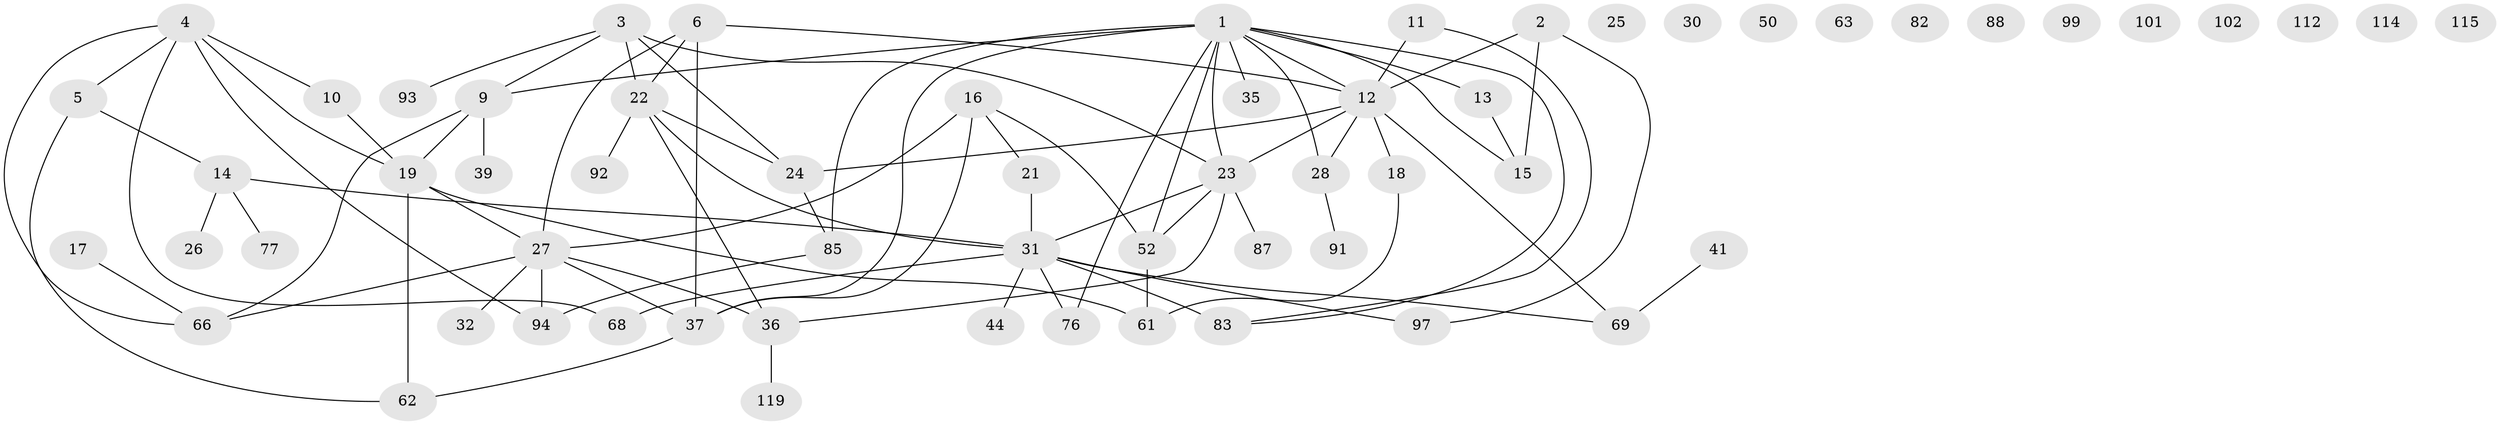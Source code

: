 // original degree distribution, {4: 0.13008130081300814, 3: 0.3170731707317073, 1: 0.21138211382113822, 5: 0.07317073170731707, 2: 0.16260162601626016, 6: 0.016260162601626018, 0: 0.08943089430894309}
// Generated by graph-tools (version 1.1) at 2025/13/03/09/25 04:13:12]
// undirected, 61 vertices, 83 edges
graph export_dot {
graph [start="1"]
  node [color=gray90,style=filled];
  1 [super="+65+8"];
  2 [super="+7+56"];
  3 [super="+57+98"];
  4 [super="+34+48+90"];
  5;
  6 [super="+47"];
  9 [super="+53+109+59"];
  10;
  11;
  12 [super="+20"];
  13;
  14;
  15 [super="+43"];
  16 [super="+54+75"];
  17;
  18 [super="+74"];
  19 [super="+46+58"];
  21;
  22 [super="+96"];
  23 [super="+33"];
  24 [super="+95"];
  25;
  26;
  27 [super="+67+40+42"];
  28 [super="+29"];
  30;
  31 [super="+45+55+103"];
  32;
  35;
  36 [super="+72+49"];
  37 [super="+70+38"];
  39 [super="+79"];
  41;
  44;
  50;
  52 [super="+73"];
  61 [super="+64"];
  62 [super="+117+84"];
  63 [super="+118"];
  66 [super="+71"];
  68;
  69;
  76;
  77;
  82;
  83;
  85 [super="+89"];
  87;
  88;
  91;
  92;
  93;
  94;
  97;
  99;
  101;
  102;
  112;
  114;
  115;
  119;
  1 -- 76;
  1 -- 23;
  1 -- 37;
  1 -- 35;
  1 -- 9;
  1 -- 12;
  1 -- 13;
  1 -- 83;
  1 -- 85;
  1 -- 52;
  1 -- 28;
  1 -- 15;
  2 -- 12;
  2 -- 15;
  2 -- 97;
  3 -- 9;
  3 -- 24;
  3 -- 22;
  3 -- 93;
  3 -- 23;
  4 -- 66;
  4 -- 68 [weight=2];
  4 -- 10;
  4 -- 19 [weight=2];
  4 -- 5;
  4 -- 94;
  5 -- 14;
  5 -- 62;
  6 -- 12;
  6 -- 27;
  6 -- 22;
  6 -- 37;
  9 -- 39;
  9 -- 66;
  9 -- 19 [weight=2];
  10 -- 19;
  11 -- 83;
  11 -- 12;
  12 -- 69;
  12 -- 23;
  12 -- 24;
  12 -- 28;
  12 -- 18;
  13 -- 15;
  14 -- 26;
  14 -- 77;
  14 -- 31;
  16 -- 21;
  16 -- 27;
  16 -- 52;
  16 -- 37 [weight=2];
  17 -- 66;
  18 -- 61;
  19 -- 27;
  19 -- 62 [weight=2];
  19 -- 61;
  21 -- 31;
  22 -- 36;
  22 -- 24;
  22 -- 92;
  22 -- 31;
  23 -- 52;
  23 -- 36;
  23 -- 87;
  23 -- 31;
  24 -- 85;
  27 -- 32;
  27 -- 36;
  27 -- 37;
  27 -- 66;
  27 -- 94;
  28 -- 91;
  31 -- 83 [weight=3];
  31 -- 68;
  31 -- 69;
  31 -- 44;
  31 -- 97;
  31 -- 76;
  36 -- 119;
  37 -- 62;
  41 -- 69;
  52 -- 61;
  85 -- 94;
}
